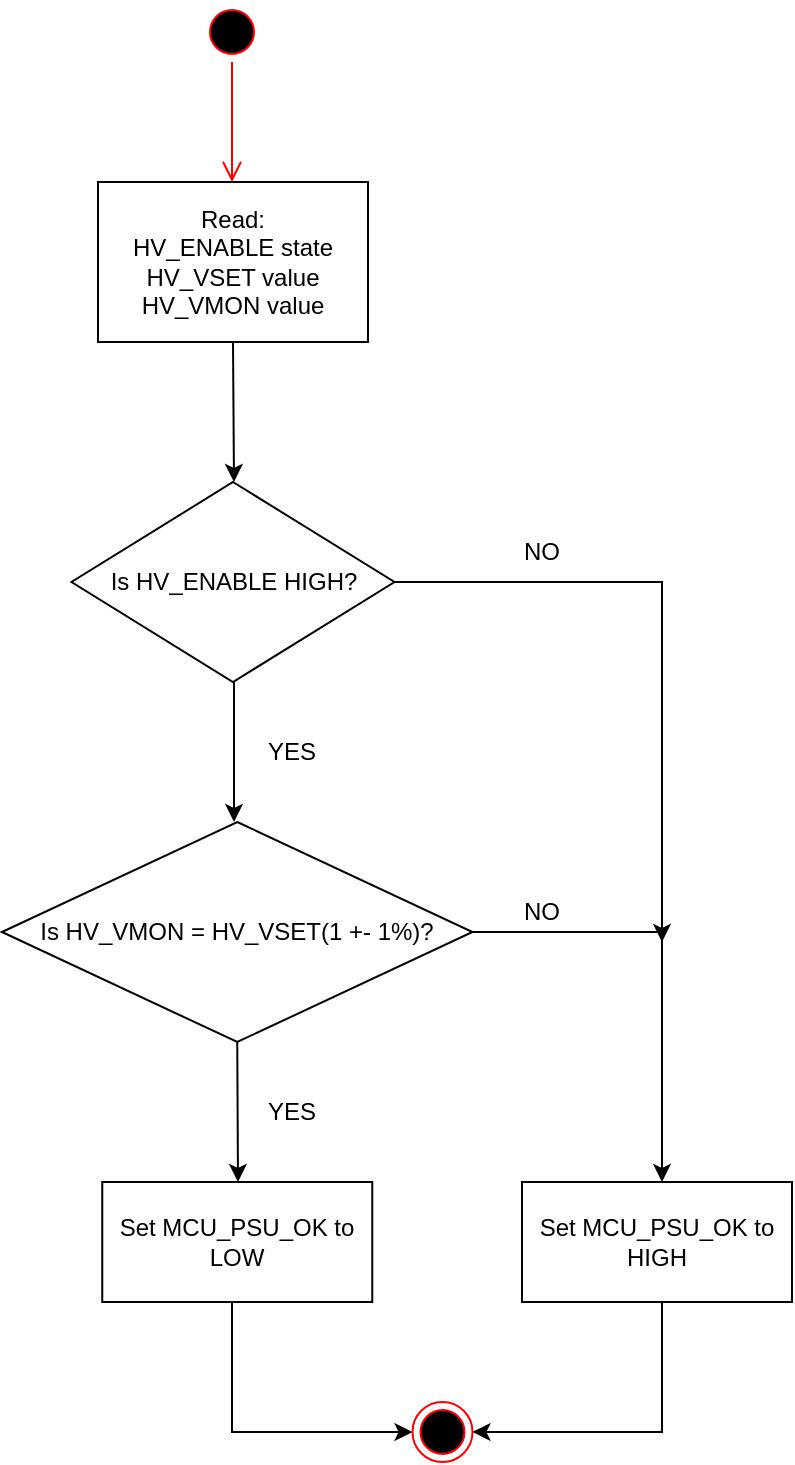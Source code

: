 <mxfile version="27.0.9">
  <diagram name="Page-1" id="-iuFZe45vomk9C8GGPa8">
    <mxGraphModel dx="1783" dy="903" grid="1" gridSize="10" guides="1" tooltips="1" connect="1" arrows="1" fold="1" page="1" pageScale="1" pageWidth="850" pageHeight="1100" math="0" shadow="0">
      <root>
        <mxCell id="0" />
        <mxCell id="1" parent="0" />
        <mxCell id="8xc94kz88sHaFvi-XfF1-1" value="" style="ellipse;html=1;shape=startState;fillColor=#000000;strokeColor=#ff0000;" vertex="1" parent="1">
          <mxGeometry x="410" y="40" width="30" height="30" as="geometry" />
        </mxCell>
        <mxCell id="8xc94kz88sHaFvi-XfF1-2" value="" style="edgeStyle=orthogonalEdgeStyle;html=1;verticalAlign=bottom;endArrow=open;endSize=8;strokeColor=#ff0000;rounded=0;" edge="1" source="8xc94kz88sHaFvi-XfF1-1" parent="1">
          <mxGeometry relative="1" as="geometry">
            <mxPoint x="425" y="130" as="targetPoint" />
          </mxGeometry>
        </mxCell>
        <mxCell id="8xc94kz88sHaFvi-XfF1-3" value="Read:&lt;div&gt;HV_ENABLE state&lt;/div&gt;&lt;div&gt;HV_VSET value&lt;/div&gt;&lt;div&gt;HV_VMON value&lt;/div&gt;" style="rounded=0;whiteSpace=wrap;html=1;" vertex="1" parent="1">
          <mxGeometry x="358" y="130" width="135" height="80" as="geometry" />
        </mxCell>
        <mxCell id="8xc94kz88sHaFvi-XfF1-4" value="" style="endArrow=classic;html=1;rounded=0;exitX=0.5;exitY=1;exitDx=0;exitDy=0;" edge="1" parent="1" source="8xc94kz88sHaFvi-XfF1-3">
          <mxGeometry width="50" height="50" relative="1" as="geometry">
            <mxPoint x="400" y="320" as="sourcePoint" />
            <mxPoint x="426" y="280" as="targetPoint" />
          </mxGeometry>
        </mxCell>
        <mxCell id="8xc94kz88sHaFvi-XfF1-5" value="Is HV_ENABLE HIGH?" style="rhombus;whiteSpace=wrap;html=1;" vertex="1" parent="1">
          <mxGeometry x="344.75" y="280" width="161.5" height="100" as="geometry" />
        </mxCell>
        <mxCell id="8xc94kz88sHaFvi-XfF1-6" value="" style="endArrow=classic;html=1;rounded=0;exitX=0.5;exitY=1;exitDx=0;exitDy=0;" edge="1" parent="1">
          <mxGeometry width="50" height="50" relative="1" as="geometry">
            <mxPoint x="426" y="380" as="sourcePoint" />
            <mxPoint x="426" y="450" as="targetPoint" />
          </mxGeometry>
        </mxCell>
        <mxCell id="8xc94kz88sHaFvi-XfF1-7" value="Is HV_VMON = HV_VSET(1 +- 1%)?" style="rhombus;whiteSpace=wrap;html=1;" vertex="1" parent="1">
          <mxGeometry x="310" y="450" width="235.25" height="110" as="geometry" />
        </mxCell>
        <mxCell id="8xc94kz88sHaFvi-XfF1-8" value="" style="endArrow=classic;html=1;rounded=0;exitX=0.5;exitY=1;exitDx=0;exitDy=0;" edge="1" parent="1" source="8xc94kz88sHaFvi-XfF1-7">
          <mxGeometry width="50" height="50" relative="1" as="geometry">
            <mxPoint x="450" y="590" as="sourcePoint" />
            <mxPoint x="428" y="630" as="targetPoint" />
          </mxGeometry>
        </mxCell>
        <mxCell id="8xc94kz88sHaFvi-XfF1-9" value="Set MCU_PSU_OK to LOW" style="rounded=0;whiteSpace=wrap;html=1;" vertex="1" parent="1">
          <mxGeometry x="360.13" y="630" width="135" height="60" as="geometry" />
        </mxCell>
        <mxCell id="8xc94kz88sHaFvi-XfF1-10" value="" style="endArrow=classic;html=1;rounded=0;edgeStyle=elbowEdgeStyle;exitX=1;exitY=0.5;exitDx=0;exitDy=0;" edge="1" parent="1" source="8xc94kz88sHaFvi-XfF1-7">
          <mxGeometry width="50" height="50" relative="1" as="geometry">
            <mxPoint x="590" y="520" as="sourcePoint" />
            <mxPoint x="640" y="630" as="targetPoint" />
            <Array as="points">
              <mxPoint x="640" y="570" />
            </Array>
          </mxGeometry>
        </mxCell>
        <mxCell id="8xc94kz88sHaFvi-XfF1-11" value="Set MCU_PSU_OK to HIGH" style="rounded=0;whiteSpace=wrap;html=1;" vertex="1" parent="1">
          <mxGeometry x="570" y="630" width="135" height="60" as="geometry" />
        </mxCell>
        <mxCell id="8xc94kz88sHaFvi-XfF1-12" value="" style="endArrow=classic;html=1;rounded=0;edgeStyle=elbowEdgeStyle;exitX=1;exitY=0.5;exitDx=0;exitDy=0;" edge="1" parent="1" source="8xc94kz88sHaFvi-XfF1-5">
          <mxGeometry width="50" height="50" relative="1" as="geometry">
            <mxPoint x="650" y="490" as="sourcePoint" />
            <mxPoint x="640" y="510" as="targetPoint" />
            <Array as="points">
              <mxPoint x="640" y="420" />
            </Array>
          </mxGeometry>
        </mxCell>
        <mxCell id="8xc94kz88sHaFvi-XfF1-13" value="" style="endArrow=classic;html=1;rounded=0;edgeStyle=elbowEdgeStyle;exitX=1;exitY=0.5;exitDx=0;exitDy=0;" edge="1" parent="1" target="8xc94kz88sHaFvi-XfF1-14">
          <mxGeometry width="50" height="50" relative="1" as="geometry">
            <mxPoint x="425" y="690" as="sourcePoint" />
            <mxPoint x="520" y="815" as="targetPoint" />
            <Array as="points">
              <mxPoint x="425" y="730" />
            </Array>
          </mxGeometry>
        </mxCell>
        <mxCell id="8xc94kz88sHaFvi-XfF1-14" value="" style="ellipse;html=1;shape=endState;fillColor=#000000;strokeColor=#ff0000;" vertex="1" parent="1">
          <mxGeometry x="515.25" y="740" width="30" height="30" as="geometry" />
        </mxCell>
        <mxCell id="8xc94kz88sHaFvi-XfF1-15" value="" style="endArrow=classic;html=1;rounded=0;edgeStyle=elbowEdgeStyle;exitX=0.5;exitY=1;exitDx=0;exitDy=0;entryX=1;entryY=0.5;entryDx=0;entryDy=0;" edge="1" parent="1" source="8xc94kz88sHaFvi-XfF1-11" target="8xc94kz88sHaFvi-XfF1-14">
          <mxGeometry width="50" height="50" relative="1" as="geometry">
            <mxPoint x="650" y="740" as="sourcePoint" />
            <mxPoint x="731" y="865" as="targetPoint" />
            <Array as="points">
              <mxPoint x="640" y="750" />
            </Array>
          </mxGeometry>
        </mxCell>
        <mxCell id="8xc94kz88sHaFvi-XfF1-16" value="YES" style="text;html=1;align=center;verticalAlign=middle;whiteSpace=wrap;rounded=0;" vertex="1" parent="1">
          <mxGeometry x="425" y="400" width="60" height="30" as="geometry" />
        </mxCell>
        <mxCell id="8xc94kz88sHaFvi-XfF1-17" value="YES" style="text;html=1;align=center;verticalAlign=middle;whiteSpace=wrap;rounded=0;" vertex="1" parent="1">
          <mxGeometry x="425" y="580" width="60" height="30" as="geometry" />
        </mxCell>
        <mxCell id="8xc94kz88sHaFvi-XfF1-18" value="NO" style="text;html=1;align=center;verticalAlign=middle;whiteSpace=wrap;rounded=0;" vertex="1" parent="1">
          <mxGeometry x="550" y="300" width="60" height="30" as="geometry" />
        </mxCell>
        <mxCell id="8xc94kz88sHaFvi-XfF1-19" value="NO" style="text;html=1;align=center;verticalAlign=middle;whiteSpace=wrap;rounded=0;" vertex="1" parent="1">
          <mxGeometry x="550" y="480" width="60" height="30" as="geometry" />
        </mxCell>
      </root>
    </mxGraphModel>
  </diagram>
</mxfile>
